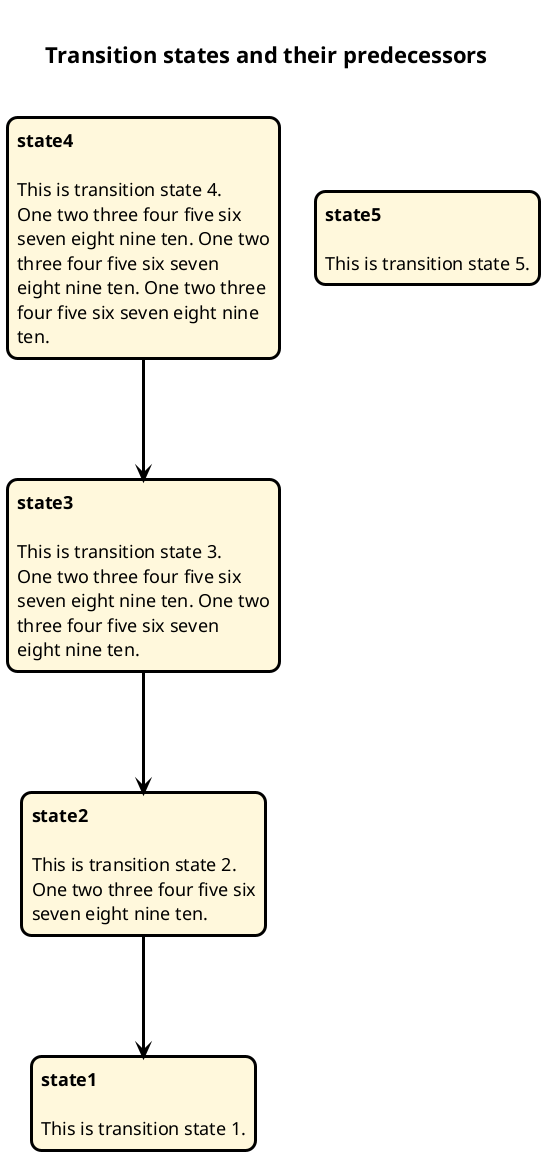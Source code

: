 @startuml transitionstates

top to bottom direction
skinparam shadowing false
skinparam componentStyle uml2
skinparam roundCorner 10

skinparam rectangleRoundCorner 20
skinparam rectangleFontStyle normal
skinparam rectangleFontSize 18
skinparam rectangleBorderColor #black
skinparam rectangleBorderThickness 3
skinparam rectangleBackgroundColor #cornsilk

skinparam arrowColor #black
skinparam arrowFontSize 18
skinparam arrowThickness 3

skinparam titleFontSize 22
skinparam titleFontStyle bold


title \nTransition states and their predecessors\n

rectangle "<b>state1</b>\n\nThis is transition state 1." as state1
rectangle "<b>state2</b>\n\nThis is transition state 2.\nOne two three four five six\nseven eight nine ten." as state2
rectangle "<b>state3</b>\n\nThis is transition state 3.\nOne two three four five six\nseven eight nine ten. One two\nthree four five six seven\neight nine ten." as state3
rectangle "<b>state4</b>\n\nThis is transition state 4.\nOne two three four five six\nseven eight nine ten. One two\nthree four five six seven\neight nine ten. One two three\nfour five six seven eight nine\nten." as state4
rectangle "<b>state5</b>\n\nThis is transition state 5." as state5

state2 ---> state1
state3 ---> state2
state4 ---> state3

@enduml
